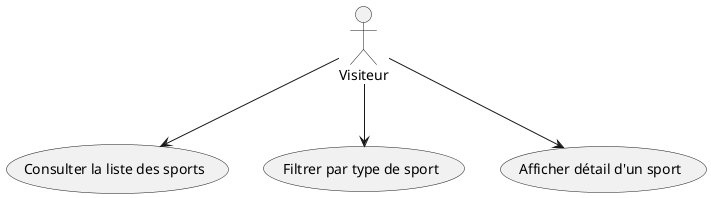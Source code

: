 @startuml
actor "Visiteur" as V

V --> (Consulter la liste des sports)
V --> (Filtrer par type de sport)
V --> (Afficher détail d'un sport)

@enduml
